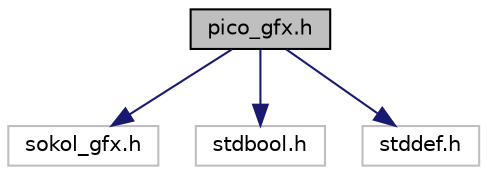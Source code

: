 digraph "pico_gfx.h"
{
 // LATEX_PDF_SIZE
  edge [fontname="Helvetica",fontsize="10",labelfontname="Helvetica",labelfontsize="10"];
  node [fontname="Helvetica",fontsize="10",shape=record];
  Node1 [label="pico_gfx.h",height=0.2,width=0.4,color="black", fillcolor="grey75", style="filled", fontcolor="black",tooltip="A powerful graphics library based on Sokol GFX, written in C99."];
  Node1 -> Node2 [color="midnightblue",fontsize="10",style="solid",fontname="Helvetica"];
  Node2 [label="sokol_gfx.h",height=0.2,width=0.4,color="grey75", fillcolor="white", style="filled",tooltip=" "];
  Node1 -> Node3 [color="midnightblue",fontsize="10",style="solid",fontname="Helvetica"];
  Node3 [label="stdbool.h",height=0.2,width=0.4,color="grey75", fillcolor="white", style="filled",tooltip=" "];
  Node1 -> Node4 [color="midnightblue",fontsize="10",style="solid",fontname="Helvetica"];
  Node4 [label="stddef.h",height=0.2,width=0.4,color="grey75", fillcolor="white", style="filled",tooltip=" "];
}
